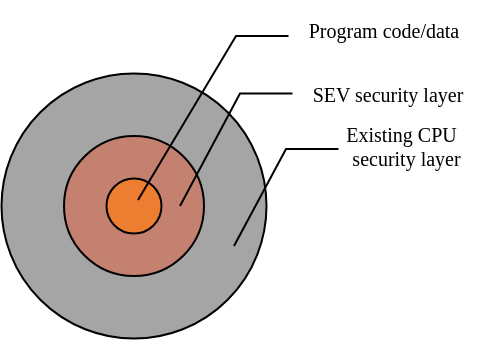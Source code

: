 <mxfile version="21.6.1" type="device">
  <diagram name="Page-1" id="UID30p9ntac0tRSPOpcZ">
    <mxGraphModel dx="273" dy="343" grid="1" gridSize="10" guides="1" tooltips="1" connect="1" arrows="1" fold="1" page="1" pageScale="1" pageWidth="850" pageHeight="1100" math="0" shadow="0">
      <root>
        <mxCell id="0" />
        <mxCell id="1" parent="0" />
        <mxCell id="4c2b56_9NeGbDJ8c7ghM-18" value="" style="group;fillColor=none;" vertex="1" connectable="0" parent="1">
          <mxGeometry x="353.75" y="497" width="246.25" height="169.25" as="geometry" />
        </mxCell>
        <mxCell id="4c2b56_9NeGbDJ8c7ghM-1" value="" style="ellipse;whiteSpace=wrap;html=1;aspect=fixed;fillColor=#a5a5a5;fontSize=10;fontFamily=Inconsolata;fontSource=https%3A%2F%2Ffonts.googleapis.com%2Fcss%3Ffamily%3DInconsolata;" vertex="1" parent="4c2b56_9NeGbDJ8c7ghM-18">
          <mxGeometry y="36.75" width="132.5" height="132.5" as="geometry" />
        </mxCell>
        <mxCell id="4c2b56_9NeGbDJ8c7ghM-2" value="" style="ellipse;whiteSpace=wrap;html=1;aspect=fixed;fillColor=#c48170;fontSize=10;fontFamily=Inconsolata;fontSource=https%3A%2F%2Ffonts.googleapis.com%2Fcss%3Ffamily%3DInconsolata;" vertex="1" parent="4c2b56_9NeGbDJ8c7ghM-18">
          <mxGeometry x="31.25" y="68" width="70" height="70" as="geometry" />
        </mxCell>
        <mxCell id="4c2b56_9NeGbDJ8c7ghM-3" value="" style="ellipse;whiteSpace=wrap;html=1;aspect=fixed;fillColor=#ed7d31;fontSize=10;fontFamily=Inconsolata;fontSource=https%3A%2F%2Ffonts.googleapis.com%2Fcss%3Ffamily%3DInconsolata;" vertex="1" parent="4c2b56_9NeGbDJ8c7ghM-18">
          <mxGeometry x="52.5" y="89.25" width="27.5" height="27.5" as="geometry" />
        </mxCell>
        <mxCell id="4c2b56_9NeGbDJ8c7ghM-7" value="" style="endArrow=none;html=1;rounded=0;fontSize=10;fontFamily=Inconsolata;fontSource=https%3A%2F%2Ffonts.googleapis.com%2Fcss%3Ffamily%3DInconsolata;" edge="1" parent="4c2b56_9NeGbDJ8c7ghM-18">
          <mxGeometry width="50" height="50" relative="1" as="geometry">
            <mxPoint x="116.25" y="123" as="sourcePoint" />
            <mxPoint x="168.5" y="74.5" as="targetPoint" />
            <Array as="points">
              <mxPoint x="142.25" y="74.5" />
            </Array>
          </mxGeometry>
        </mxCell>
        <mxCell id="4c2b56_9NeGbDJ8c7ghM-9" value="" style="endArrow=none;html=1;rounded=0;fontSize=10;fontFamily=Inconsolata;fontSource=https%3A%2F%2Ffonts.googleapis.com%2Fcss%3Ffamily%3DInconsolata;" edge="1" parent="4c2b56_9NeGbDJ8c7ghM-18">
          <mxGeometry width="50" height="50" relative="1" as="geometry">
            <mxPoint x="89.25" y="103" as="sourcePoint" />
            <mxPoint x="145.5" y="46.75" as="targetPoint" />
            <Array as="points">
              <mxPoint x="119.25" y="46.75" />
            </Array>
          </mxGeometry>
        </mxCell>
        <mxCell id="4c2b56_9NeGbDJ8c7ghM-10" value="" style="endArrow=none;html=1;rounded=0;fontSize=10;fontFamily=Inconsolata;fontSource=https%3A%2F%2Ffonts.googleapis.com%2Fcss%3Ffamily%3DInconsolata;" edge="1" parent="4c2b56_9NeGbDJ8c7ghM-18">
          <mxGeometry width="50" height="50" relative="1" as="geometry">
            <mxPoint x="68.25" y="100" as="sourcePoint" />
            <mxPoint x="143.5" y="18" as="targetPoint" />
            <Array as="points">
              <mxPoint x="117.25" y="18" />
            </Array>
          </mxGeometry>
        </mxCell>
        <mxCell id="4c2b56_9NeGbDJ8c7ghM-12" value="Program code/data" style="text;html=1;strokeColor=none;fillColor=none;align=center;verticalAlign=middle;whiteSpace=wrap;rounded=0;fontSize=10;fontFamily=Inconsolata;fontSource=https%3A%2F%2Ffonts.googleapis.com%2Fcss%3Ffamily%3DInconsolata;" vertex="1" parent="4c2b56_9NeGbDJ8c7ghM-18">
          <mxGeometry x="136.25" width="110" height="30" as="geometry" />
        </mxCell>
        <mxCell id="4c2b56_9NeGbDJ8c7ghM-13" value="SEV security layer&lt;br style=&quot;font-size: 10px;&quot;&gt;" style="text;html=1;strokeColor=none;fillColor=none;align=center;verticalAlign=middle;whiteSpace=wrap;rounded=0;fontSize=10;fontFamily=Inconsolata;fontSource=https%3A%2F%2Ffonts.googleapis.com%2Fcss%3Ffamily%3DInconsolata;" vertex="1" parent="4c2b56_9NeGbDJ8c7ghM-18">
          <mxGeometry x="146.25" y="37" width="93.75" height="20" as="geometry" />
        </mxCell>
        <mxCell id="4c2b56_9NeGbDJ8c7ghM-16" value="Existing CPU&amp;nbsp; &amp;nbsp;security layer" style="text;html=1;strokeColor=none;fillColor=none;align=center;verticalAlign=middle;whiteSpace=wrap;rounded=0;fontSize=10;fontFamily=Inconsolata;fontSource=https%3A%2F%2Ffonts.googleapis.com%2Fcss%3Ffamily%3DInconsolata;" vertex="1" parent="4c2b56_9NeGbDJ8c7ghM-18">
          <mxGeometry x="156.25" y="63" width="90" height="20" as="geometry" />
        </mxCell>
      </root>
    </mxGraphModel>
  </diagram>
</mxfile>
